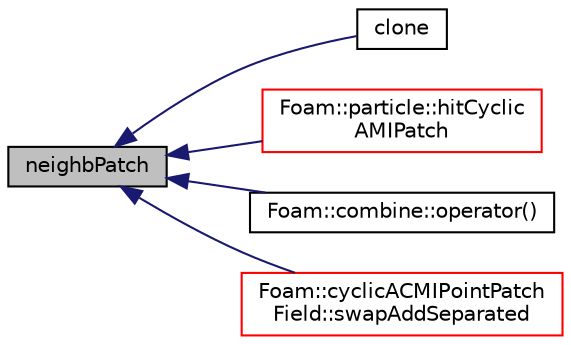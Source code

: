 digraph "neighbPatch"
{
  bgcolor="transparent";
  edge [fontname="Helvetica",fontsize="10",labelfontname="Helvetica",labelfontsize="10"];
  node [fontname="Helvetica",fontsize="10",shape=record];
  rankdir="LR";
  Node1 [label="neighbPatch",height=0.2,width=0.4,color="black", fillcolor="grey75", style="filled", fontcolor="black"];
  Node1 -> Node2 [dir="back",color="midnightblue",fontsize="10",style="solid",fontname="Helvetica"];
  Node2 [label="clone",height=0.2,width=0.4,color="black",URL="$a00481.html#ab8ac97614cdfea53505e8e163abf004f",tooltip="Construct and return a clone, resetting the face list. "];
  Node1 -> Node3 [dir="back",color="midnightblue",fontsize="10",style="solid",fontname="Helvetica"];
  Node3 [label="Foam::particle::hitCyclic\lAMIPatch",height=0.2,width=0.4,color="red",URL="$a01819.html#abaea6c8eb54b7d822b150b9aef01f181",tooltip="Overridable function to handle the particle hitting a cyclicAMIPatch. "];
  Node1 -> Node4 [dir="back",color="midnightblue",fontsize="10",style="solid",fontname="Helvetica"];
  Node4 [label="Foam::combine::operator()",height=0.2,width=0.4,color="black",URL="$a00313.html#a4935db18f140a2b1da0565e268963a2b"];
  Node1 -> Node5 [dir="back",color="midnightblue",fontsize="10",style="solid",fontname="Helvetica"];
  Node5 [label="Foam::cyclicACMIPointPatch\lField::swapAddSeparated",height=0.2,width=0.4,color="red",URL="$a00470.html#acc70e74fffb1cf3d5f18e021d5771458",tooltip="Complete swap of patch point values and add to local values. "];
}

